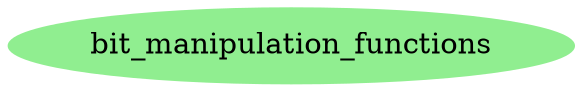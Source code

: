 digraph {
  bit_manipulation_functions
    [style=filled
    ,color=lightgreen
    ,URL="https://github.com/Crary-Systems/tree-sitter-tsql/blob/main/test/corpus/bit_manipulation_functions.txt"]
}
